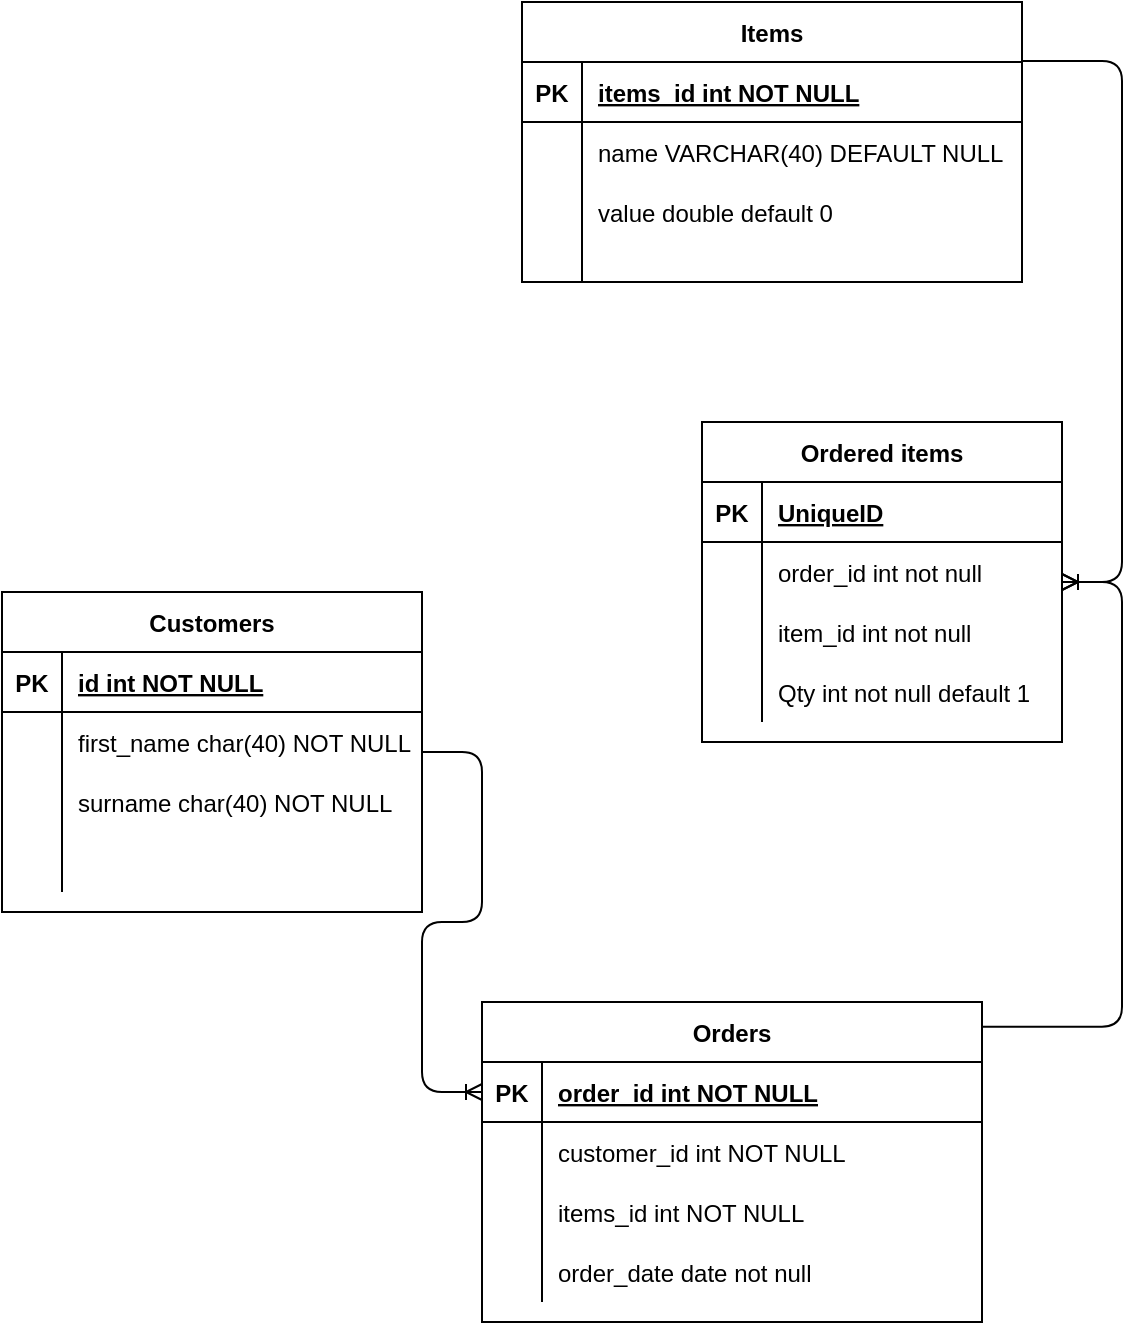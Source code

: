<mxfile version="14.6.12" type="github">
  <diagram id="R2lEEEUBdFMjLlhIrx00" name="Page-1">
    <mxGraphModel dx="1673" dy="896" grid="1" gridSize="10" guides="1" tooltips="1" connect="1" arrows="1" fold="1" page="1" pageScale="1" pageWidth="850" pageHeight="1100" math="0" shadow="0" extFonts="Permanent Marker^https://fonts.googleapis.com/css?family=Permanent+Marker">
      <root>
        <mxCell id="0" />
        <mxCell id="1" parent="0" />
        <mxCell id="C-vyLk0tnHw3VtMMgP7b-2" value="Orders" style="shape=table;startSize=30;container=1;collapsible=1;childLayout=tableLayout;fixedRows=1;rowLines=0;fontStyle=1;align=center;resizeLast=1;" parent="1" vertex="1">
          <mxGeometry x="260" y="530" width="250" height="160" as="geometry" />
        </mxCell>
        <mxCell id="C-vyLk0tnHw3VtMMgP7b-3" value="" style="shape=partialRectangle;collapsible=0;dropTarget=0;pointerEvents=0;fillColor=none;points=[[0,0.5],[1,0.5]];portConstraint=eastwest;top=0;left=0;right=0;bottom=1;" parent="C-vyLk0tnHw3VtMMgP7b-2" vertex="1">
          <mxGeometry y="30" width="250" height="30" as="geometry" />
        </mxCell>
        <mxCell id="C-vyLk0tnHw3VtMMgP7b-4" value="PK" style="shape=partialRectangle;overflow=hidden;connectable=0;fillColor=none;top=0;left=0;bottom=0;right=0;fontStyle=1;" parent="C-vyLk0tnHw3VtMMgP7b-3" vertex="1">
          <mxGeometry width="30" height="30" as="geometry" />
        </mxCell>
        <mxCell id="C-vyLk0tnHw3VtMMgP7b-5" value="order_id int NOT NULL " style="shape=partialRectangle;overflow=hidden;connectable=0;fillColor=none;top=0;left=0;bottom=0;right=0;align=left;spacingLeft=6;fontStyle=5;" parent="C-vyLk0tnHw3VtMMgP7b-3" vertex="1">
          <mxGeometry x="30" width="220" height="30" as="geometry" />
        </mxCell>
        <mxCell id="C-vyLk0tnHw3VtMMgP7b-6" value="" style="shape=partialRectangle;collapsible=0;dropTarget=0;pointerEvents=0;fillColor=none;points=[[0,0.5],[1,0.5]];portConstraint=eastwest;top=0;left=0;right=0;bottom=0;" parent="C-vyLk0tnHw3VtMMgP7b-2" vertex="1">
          <mxGeometry y="60" width="250" height="30" as="geometry" />
        </mxCell>
        <mxCell id="C-vyLk0tnHw3VtMMgP7b-7" value="" style="shape=partialRectangle;overflow=hidden;connectable=0;fillColor=none;top=0;left=0;bottom=0;right=0;" parent="C-vyLk0tnHw3VtMMgP7b-6" vertex="1">
          <mxGeometry width="30" height="30" as="geometry" />
        </mxCell>
        <mxCell id="C-vyLk0tnHw3VtMMgP7b-8" value="customer_id int NOT NULL" style="shape=partialRectangle;overflow=hidden;connectable=0;fillColor=none;top=0;left=0;bottom=0;right=0;align=left;spacingLeft=6;" parent="C-vyLk0tnHw3VtMMgP7b-6" vertex="1">
          <mxGeometry x="30" width="220" height="30" as="geometry" />
        </mxCell>
        <mxCell id="C-vyLk0tnHw3VtMMgP7b-9" value="" style="shape=partialRectangle;collapsible=0;dropTarget=0;pointerEvents=0;fillColor=none;points=[[0,0.5],[1,0.5]];portConstraint=eastwest;top=0;left=0;right=0;bottom=0;" parent="C-vyLk0tnHw3VtMMgP7b-2" vertex="1">
          <mxGeometry y="90" width="250" height="30" as="geometry" />
        </mxCell>
        <mxCell id="C-vyLk0tnHw3VtMMgP7b-10" value="" style="shape=partialRectangle;overflow=hidden;connectable=0;fillColor=none;top=0;left=0;bottom=0;right=0;" parent="C-vyLk0tnHw3VtMMgP7b-9" vertex="1">
          <mxGeometry width="30" height="30" as="geometry" />
        </mxCell>
        <mxCell id="C-vyLk0tnHw3VtMMgP7b-11" value="items_id int NOT NULL" style="shape=partialRectangle;overflow=hidden;connectable=0;fillColor=none;top=0;left=0;bottom=0;right=0;align=left;spacingLeft=6;" parent="C-vyLk0tnHw3VtMMgP7b-9" vertex="1">
          <mxGeometry x="30" width="220" height="30" as="geometry" />
        </mxCell>
        <mxCell id="ZdEg7xEqQNxEtTqJW9M8-65" style="shape=partialRectangle;collapsible=0;dropTarget=0;pointerEvents=0;fillColor=none;points=[[0,0.5],[1,0.5]];portConstraint=eastwest;top=0;left=0;right=0;bottom=0;" vertex="1" parent="C-vyLk0tnHw3VtMMgP7b-2">
          <mxGeometry y="120" width="250" height="30" as="geometry" />
        </mxCell>
        <mxCell id="ZdEg7xEqQNxEtTqJW9M8-66" style="shape=partialRectangle;overflow=hidden;connectable=0;fillColor=none;top=0;left=0;bottom=0;right=0;" vertex="1" parent="ZdEg7xEqQNxEtTqJW9M8-65">
          <mxGeometry width="30" height="30" as="geometry" />
        </mxCell>
        <mxCell id="ZdEg7xEqQNxEtTqJW9M8-67" value="order_date date not null" style="shape=partialRectangle;overflow=hidden;connectable=0;fillColor=none;top=0;left=0;bottom=0;right=0;align=left;spacingLeft=6;" vertex="1" parent="ZdEg7xEqQNxEtTqJW9M8-65">
          <mxGeometry x="30" width="220" height="30" as="geometry" />
        </mxCell>
        <mxCell id="ZdEg7xEqQNxEtTqJW9M8-7" value="Customers" style="shape=table;startSize=30;container=1;collapsible=1;childLayout=tableLayout;fixedRows=1;rowLines=0;fontStyle=1;align=center;resizeLast=1;" vertex="1" parent="1">
          <mxGeometry x="20" y="325" width="210" height="160" as="geometry" />
        </mxCell>
        <mxCell id="ZdEg7xEqQNxEtTqJW9M8-8" value="" style="shape=partialRectangle;collapsible=0;dropTarget=0;pointerEvents=0;fillColor=none;top=0;left=0;bottom=1;right=0;points=[[0,0.5],[1,0.5]];portConstraint=eastwest;" vertex="1" parent="ZdEg7xEqQNxEtTqJW9M8-7">
          <mxGeometry y="30" width="210" height="30" as="geometry" />
        </mxCell>
        <mxCell id="ZdEg7xEqQNxEtTqJW9M8-9" value="PK" style="shape=partialRectangle;connectable=0;fillColor=none;top=0;left=0;bottom=0;right=0;fontStyle=1;overflow=hidden;" vertex="1" parent="ZdEg7xEqQNxEtTqJW9M8-8">
          <mxGeometry width="30" height="30" as="geometry" />
        </mxCell>
        <mxCell id="ZdEg7xEqQNxEtTqJW9M8-10" value="id int NOT NULL" style="shape=partialRectangle;connectable=0;fillColor=none;top=0;left=0;bottom=0;right=0;align=left;spacingLeft=6;fontStyle=5;overflow=hidden;" vertex="1" parent="ZdEg7xEqQNxEtTqJW9M8-8">
          <mxGeometry x="30" width="180" height="30" as="geometry" />
        </mxCell>
        <mxCell id="ZdEg7xEqQNxEtTqJW9M8-11" value="" style="shape=partialRectangle;collapsible=0;dropTarget=0;pointerEvents=0;fillColor=none;top=0;left=0;bottom=0;right=0;points=[[0,0.5],[1,0.5]];portConstraint=eastwest;" vertex="1" parent="ZdEg7xEqQNxEtTqJW9M8-7">
          <mxGeometry y="60" width="210" height="30" as="geometry" />
        </mxCell>
        <mxCell id="ZdEg7xEqQNxEtTqJW9M8-12" value="" style="shape=partialRectangle;connectable=0;fillColor=none;top=0;left=0;bottom=0;right=0;editable=1;overflow=hidden;" vertex="1" parent="ZdEg7xEqQNxEtTqJW9M8-11">
          <mxGeometry width="30" height="30" as="geometry" />
        </mxCell>
        <mxCell id="ZdEg7xEqQNxEtTqJW9M8-13" value="first_name char(40) NOT NULL" style="shape=partialRectangle;connectable=0;fillColor=none;top=0;left=0;bottom=0;right=0;align=left;spacingLeft=6;overflow=hidden;" vertex="1" parent="ZdEg7xEqQNxEtTqJW9M8-11">
          <mxGeometry x="30" width="180" height="30" as="geometry" />
        </mxCell>
        <mxCell id="ZdEg7xEqQNxEtTqJW9M8-14" value="" style="shape=partialRectangle;collapsible=0;dropTarget=0;pointerEvents=0;fillColor=none;top=0;left=0;bottom=0;right=0;points=[[0,0.5],[1,0.5]];portConstraint=eastwest;" vertex="1" parent="ZdEg7xEqQNxEtTqJW9M8-7">
          <mxGeometry y="90" width="210" height="30" as="geometry" />
        </mxCell>
        <mxCell id="ZdEg7xEqQNxEtTqJW9M8-15" value="" style="shape=partialRectangle;connectable=0;fillColor=none;top=0;left=0;bottom=0;right=0;editable=1;overflow=hidden;" vertex="1" parent="ZdEg7xEqQNxEtTqJW9M8-14">
          <mxGeometry width="30" height="30" as="geometry" />
        </mxCell>
        <mxCell id="ZdEg7xEqQNxEtTqJW9M8-16" value="surname char(40) NOT NULL" style="shape=partialRectangle;connectable=0;fillColor=none;top=0;left=0;bottom=0;right=0;align=left;spacingLeft=6;overflow=hidden;" vertex="1" parent="ZdEg7xEqQNxEtTqJW9M8-14">
          <mxGeometry x="30" width="180" height="30" as="geometry" />
        </mxCell>
        <mxCell id="ZdEg7xEqQNxEtTqJW9M8-17" value="" style="shape=partialRectangle;collapsible=0;dropTarget=0;pointerEvents=0;fillColor=none;top=0;left=0;bottom=0;right=0;points=[[0,0.5],[1,0.5]];portConstraint=eastwest;" vertex="1" parent="ZdEg7xEqQNxEtTqJW9M8-7">
          <mxGeometry y="120" width="210" height="30" as="geometry" />
        </mxCell>
        <mxCell id="ZdEg7xEqQNxEtTqJW9M8-18" value="" style="shape=partialRectangle;connectable=0;fillColor=none;top=0;left=0;bottom=0;right=0;editable=1;overflow=hidden;" vertex="1" parent="ZdEg7xEqQNxEtTqJW9M8-17">
          <mxGeometry width="30" height="30" as="geometry" />
        </mxCell>
        <mxCell id="ZdEg7xEqQNxEtTqJW9M8-19" value="" style="shape=partialRectangle;connectable=0;fillColor=none;top=0;left=0;bottom=0;right=0;align=left;spacingLeft=6;overflow=hidden;" vertex="1" parent="ZdEg7xEqQNxEtTqJW9M8-17">
          <mxGeometry x="30" width="180" height="30" as="geometry" />
        </mxCell>
        <mxCell id="ZdEg7xEqQNxEtTqJW9M8-23" value="Items" style="shape=table;startSize=30;container=1;collapsible=1;childLayout=tableLayout;fixedRows=1;rowLines=0;fontStyle=1;align=center;resizeLast=1;" vertex="1" parent="1">
          <mxGeometry x="280" y="30" width="250" height="140" as="geometry" />
        </mxCell>
        <mxCell id="ZdEg7xEqQNxEtTqJW9M8-24" value="" style="shape=partialRectangle;collapsible=0;dropTarget=0;pointerEvents=0;fillColor=none;top=0;left=0;bottom=1;right=0;points=[[0,0.5],[1,0.5]];portConstraint=eastwest;" vertex="1" parent="ZdEg7xEqQNxEtTqJW9M8-23">
          <mxGeometry y="30" width="250" height="30" as="geometry" />
        </mxCell>
        <mxCell id="ZdEg7xEqQNxEtTqJW9M8-25" value="PK" style="shape=partialRectangle;connectable=0;fillColor=none;top=0;left=0;bottom=0;right=0;fontStyle=1;overflow=hidden;" vertex="1" parent="ZdEg7xEqQNxEtTqJW9M8-24">
          <mxGeometry width="30" height="30" as="geometry" />
        </mxCell>
        <mxCell id="ZdEg7xEqQNxEtTqJW9M8-26" value="items_id int NOT NULL" style="shape=partialRectangle;connectable=0;fillColor=none;top=0;left=0;bottom=0;right=0;align=left;spacingLeft=6;fontStyle=5;overflow=hidden;" vertex="1" parent="ZdEg7xEqQNxEtTqJW9M8-24">
          <mxGeometry x="30" width="220" height="30" as="geometry" />
        </mxCell>
        <mxCell id="ZdEg7xEqQNxEtTqJW9M8-27" value="" style="shape=partialRectangle;collapsible=0;dropTarget=0;pointerEvents=0;fillColor=none;top=0;left=0;bottom=0;right=0;points=[[0,0.5],[1,0.5]];portConstraint=eastwest;" vertex="1" parent="ZdEg7xEqQNxEtTqJW9M8-23">
          <mxGeometry y="60" width="250" height="30" as="geometry" />
        </mxCell>
        <mxCell id="ZdEg7xEqQNxEtTqJW9M8-28" value="" style="shape=partialRectangle;connectable=0;fillColor=none;top=0;left=0;bottom=0;right=0;editable=1;overflow=hidden;" vertex="1" parent="ZdEg7xEqQNxEtTqJW9M8-27">
          <mxGeometry width="30" height="30" as="geometry" />
        </mxCell>
        <mxCell id="ZdEg7xEqQNxEtTqJW9M8-29" value="name VARCHAR(40) DEFAULT NULL" style="shape=partialRectangle;connectable=0;fillColor=none;top=0;left=0;bottom=0;right=0;align=left;spacingLeft=6;overflow=hidden;" vertex="1" parent="ZdEg7xEqQNxEtTqJW9M8-27">
          <mxGeometry x="30" width="220" height="30" as="geometry" />
        </mxCell>
        <mxCell id="ZdEg7xEqQNxEtTqJW9M8-30" value="" style="shape=partialRectangle;collapsible=0;dropTarget=0;pointerEvents=0;fillColor=none;top=0;left=0;bottom=0;right=0;points=[[0,0.5],[1,0.5]];portConstraint=eastwest;" vertex="1" parent="ZdEg7xEqQNxEtTqJW9M8-23">
          <mxGeometry y="90" width="250" height="30" as="geometry" />
        </mxCell>
        <mxCell id="ZdEg7xEqQNxEtTqJW9M8-31" value="" style="shape=partialRectangle;connectable=0;fillColor=none;top=0;left=0;bottom=0;right=0;editable=1;overflow=hidden;" vertex="1" parent="ZdEg7xEqQNxEtTqJW9M8-30">
          <mxGeometry width="30" height="30" as="geometry" />
        </mxCell>
        <mxCell id="ZdEg7xEqQNxEtTqJW9M8-32" value="value double default 0" style="shape=partialRectangle;connectable=0;fillColor=none;top=0;left=0;bottom=0;right=0;align=left;spacingLeft=6;overflow=hidden;" vertex="1" parent="ZdEg7xEqQNxEtTqJW9M8-30">
          <mxGeometry x="30" width="220" height="30" as="geometry" />
        </mxCell>
        <mxCell id="ZdEg7xEqQNxEtTqJW9M8-33" value="" style="shape=partialRectangle;collapsible=0;dropTarget=0;pointerEvents=0;fillColor=none;top=0;left=0;bottom=0;right=0;points=[[0,0.5],[1,0.5]];portConstraint=eastwest;" vertex="1" parent="ZdEg7xEqQNxEtTqJW9M8-23">
          <mxGeometry y="120" width="250" height="20" as="geometry" />
        </mxCell>
        <mxCell id="ZdEg7xEqQNxEtTqJW9M8-34" value="" style="shape=partialRectangle;connectable=0;fillColor=none;top=0;left=0;bottom=0;right=0;editable=1;overflow=hidden;" vertex="1" parent="ZdEg7xEqQNxEtTqJW9M8-33">
          <mxGeometry width="30" height="20" as="geometry" />
        </mxCell>
        <mxCell id="ZdEg7xEqQNxEtTqJW9M8-35" value="" style="shape=partialRectangle;connectable=0;fillColor=none;top=0;left=0;bottom=0;right=0;align=left;spacingLeft=6;overflow=hidden;" vertex="1" parent="ZdEg7xEqQNxEtTqJW9M8-33">
          <mxGeometry x="30" width="220" height="20" as="geometry" />
        </mxCell>
        <mxCell id="ZdEg7xEqQNxEtTqJW9M8-41" value="" style="edgeStyle=entityRelationEdgeStyle;fontSize=12;html=1;endArrow=ERoneToMany;" edge="1" parent="1" source="ZdEg7xEqQNxEtTqJW9M8-7" target="C-vyLk0tnHw3VtMMgP7b-3">
          <mxGeometry width="100" height="100" relative="1" as="geometry">
            <mxPoint x="120" y="280" as="sourcePoint" />
            <mxPoint x="95" y="180" as="targetPoint" />
          </mxGeometry>
        </mxCell>
        <mxCell id="ZdEg7xEqQNxEtTqJW9M8-44" value="Ordered items" style="shape=table;startSize=30;container=1;collapsible=1;childLayout=tableLayout;fixedRows=1;rowLines=0;fontStyle=1;align=center;resizeLast=1;" vertex="1" parent="1">
          <mxGeometry x="370" y="240" width="180" height="160" as="geometry" />
        </mxCell>
        <mxCell id="ZdEg7xEqQNxEtTqJW9M8-45" value="" style="shape=partialRectangle;collapsible=0;dropTarget=0;pointerEvents=0;fillColor=none;top=0;left=0;bottom=1;right=0;points=[[0,0.5],[1,0.5]];portConstraint=eastwest;" vertex="1" parent="ZdEg7xEqQNxEtTqJW9M8-44">
          <mxGeometry y="30" width="180" height="30" as="geometry" />
        </mxCell>
        <mxCell id="ZdEg7xEqQNxEtTqJW9M8-46" value="PK" style="shape=partialRectangle;connectable=0;fillColor=none;top=0;left=0;bottom=0;right=0;fontStyle=1;overflow=hidden;" vertex="1" parent="ZdEg7xEqQNxEtTqJW9M8-45">
          <mxGeometry width="30" height="30" as="geometry" />
        </mxCell>
        <mxCell id="ZdEg7xEqQNxEtTqJW9M8-47" value="UniqueID" style="shape=partialRectangle;connectable=0;fillColor=none;top=0;left=0;bottom=0;right=0;align=left;spacingLeft=6;fontStyle=5;overflow=hidden;" vertex="1" parent="ZdEg7xEqQNxEtTqJW9M8-45">
          <mxGeometry x="30" width="150" height="30" as="geometry" />
        </mxCell>
        <mxCell id="ZdEg7xEqQNxEtTqJW9M8-48" value="" style="shape=partialRectangle;collapsible=0;dropTarget=0;pointerEvents=0;fillColor=none;top=0;left=0;bottom=0;right=0;points=[[0,0.5],[1,0.5]];portConstraint=eastwest;" vertex="1" parent="ZdEg7xEqQNxEtTqJW9M8-44">
          <mxGeometry y="60" width="180" height="30" as="geometry" />
        </mxCell>
        <mxCell id="ZdEg7xEqQNxEtTqJW9M8-49" value="" style="shape=partialRectangle;connectable=0;fillColor=none;top=0;left=0;bottom=0;right=0;editable=1;overflow=hidden;" vertex="1" parent="ZdEg7xEqQNxEtTqJW9M8-48">
          <mxGeometry width="30" height="30" as="geometry" />
        </mxCell>
        <mxCell id="ZdEg7xEqQNxEtTqJW9M8-50" value="order_id int not null" style="shape=partialRectangle;connectable=0;fillColor=none;top=0;left=0;bottom=0;right=0;align=left;spacingLeft=6;overflow=hidden;" vertex="1" parent="ZdEg7xEqQNxEtTqJW9M8-48">
          <mxGeometry x="30" width="150" height="30" as="geometry" />
        </mxCell>
        <mxCell id="ZdEg7xEqQNxEtTqJW9M8-51" value="" style="shape=partialRectangle;collapsible=0;dropTarget=0;pointerEvents=0;fillColor=none;top=0;left=0;bottom=0;right=0;points=[[0,0.5],[1,0.5]];portConstraint=eastwest;" vertex="1" parent="ZdEg7xEqQNxEtTqJW9M8-44">
          <mxGeometry y="90" width="180" height="30" as="geometry" />
        </mxCell>
        <mxCell id="ZdEg7xEqQNxEtTqJW9M8-52" value="" style="shape=partialRectangle;connectable=0;fillColor=none;top=0;left=0;bottom=0;right=0;editable=1;overflow=hidden;" vertex="1" parent="ZdEg7xEqQNxEtTqJW9M8-51">
          <mxGeometry width="30" height="30" as="geometry" />
        </mxCell>
        <mxCell id="ZdEg7xEqQNxEtTqJW9M8-53" value="item_id int not null" style="shape=partialRectangle;connectable=0;fillColor=none;top=0;left=0;bottom=0;right=0;align=left;spacingLeft=6;overflow=hidden;" vertex="1" parent="ZdEg7xEqQNxEtTqJW9M8-51">
          <mxGeometry x="30" width="150" height="30" as="geometry" />
        </mxCell>
        <mxCell id="ZdEg7xEqQNxEtTqJW9M8-54" value="" style="shape=partialRectangle;collapsible=0;dropTarget=0;pointerEvents=0;fillColor=none;top=0;left=0;bottom=0;right=0;points=[[0,0.5],[1,0.5]];portConstraint=eastwest;" vertex="1" parent="ZdEg7xEqQNxEtTqJW9M8-44">
          <mxGeometry y="120" width="180" height="30" as="geometry" />
        </mxCell>
        <mxCell id="ZdEg7xEqQNxEtTqJW9M8-55" value="" style="shape=partialRectangle;connectable=0;fillColor=none;top=0;left=0;bottom=0;right=0;editable=1;overflow=hidden;" vertex="1" parent="ZdEg7xEqQNxEtTqJW9M8-54">
          <mxGeometry width="30" height="30" as="geometry" />
        </mxCell>
        <mxCell id="ZdEg7xEqQNxEtTqJW9M8-56" value="Qty int not null default 1" style="shape=partialRectangle;connectable=0;fillColor=none;top=0;left=0;bottom=0;right=0;align=left;spacingLeft=6;overflow=hidden;" vertex="1" parent="ZdEg7xEqQNxEtTqJW9M8-54">
          <mxGeometry x="30" width="150" height="30" as="geometry" />
        </mxCell>
        <mxCell id="ZdEg7xEqQNxEtTqJW9M8-57" value="" style="edgeStyle=entityRelationEdgeStyle;fontSize=12;html=1;endArrow=ERoneToMany;exitX=0.999;exitY=0.211;exitDx=0;exitDy=0;exitPerimeter=0;" edge="1" parent="1" source="ZdEg7xEqQNxEtTqJW9M8-23" target="ZdEg7xEqQNxEtTqJW9M8-44">
          <mxGeometry width="100" height="100" relative="1" as="geometry">
            <mxPoint x="550" y="230" as="sourcePoint" />
            <mxPoint x="650" y="130" as="targetPoint" />
          </mxGeometry>
        </mxCell>
        <mxCell id="ZdEg7xEqQNxEtTqJW9M8-58" value="" style="edgeStyle=entityRelationEdgeStyle;fontSize=12;html=1;endArrow=ERoneToMany;exitX=1;exitY=0.077;exitDx=0;exitDy=0;exitPerimeter=0;" edge="1" parent="1" source="C-vyLk0tnHw3VtMMgP7b-2" target="ZdEg7xEqQNxEtTqJW9M8-44">
          <mxGeometry width="100" height="100" relative="1" as="geometry">
            <mxPoint x="570" y="540" as="sourcePoint" />
            <mxPoint x="670" y="440" as="targetPoint" />
          </mxGeometry>
        </mxCell>
      </root>
    </mxGraphModel>
  </diagram>
</mxfile>
